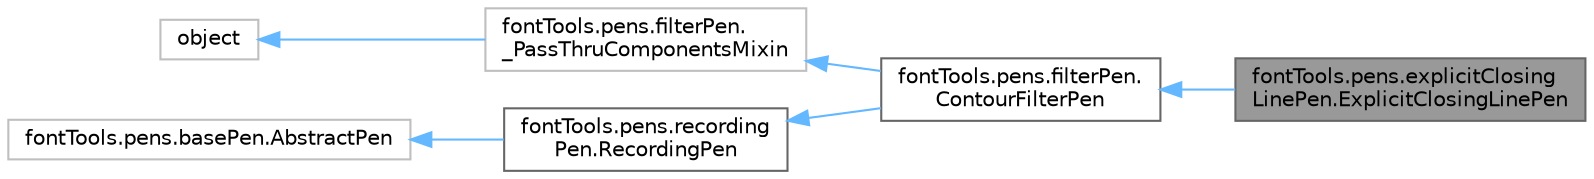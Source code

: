 digraph "fontTools.pens.explicitClosingLinePen.ExplicitClosingLinePen"
{
 // LATEX_PDF_SIZE
  bgcolor="transparent";
  edge [fontname=Helvetica,fontsize=10,labelfontname=Helvetica,labelfontsize=10];
  node [fontname=Helvetica,fontsize=10,shape=box,height=0.2,width=0.4];
  rankdir="LR";
  Node1 [id="Node000001",label="fontTools.pens.explicitClosing\lLinePen.ExplicitClosingLinePen",height=0.2,width=0.4,color="gray40", fillcolor="grey60", style="filled", fontcolor="black",tooltip=" "];
  Node2 -> Node1 [id="edge1_Node000001_Node000002",dir="back",color="steelblue1",style="solid",tooltip=" "];
  Node2 [id="Node000002",label="fontTools.pens.filterPen.\lContourFilterPen",height=0.2,width=0.4,color="gray40", fillcolor="white", style="filled",URL="$d6/db0/classfontTools_1_1pens_1_1filterPen_1_1ContourFilterPen.html",tooltip=" "];
  Node3 -> Node2 [id="edge2_Node000002_Node000003",dir="back",color="steelblue1",style="solid",tooltip=" "];
  Node3 [id="Node000003",label="fontTools.pens.filterPen.\l_PassThruComponentsMixin",height=0.2,width=0.4,color="grey75", fillcolor="white", style="filled",URL="$d6/dcf/classfontTools_1_1pens_1_1filterPen_1_1__PassThruComponentsMixin.html",tooltip=" "];
  Node4 -> Node3 [id="edge3_Node000003_Node000004",dir="back",color="steelblue1",style="solid",tooltip=" "];
  Node4 [id="Node000004",label="object",height=0.2,width=0.4,color="grey75", fillcolor="white", style="filled",tooltip=" "];
  Node5 -> Node2 [id="edge4_Node000002_Node000005",dir="back",color="steelblue1",style="solid",tooltip=" "];
  Node5 [id="Node000005",label="fontTools.pens.recording\lPen.RecordingPen",height=0.2,width=0.4,color="gray40", fillcolor="white", style="filled",URL="$d6/d45/classfontTools_1_1pens_1_1recordingPen_1_1RecordingPen.html",tooltip=" "];
  Node6 -> Node5 [id="edge5_Node000005_Node000006",dir="back",color="steelblue1",style="solid",tooltip=" "];
  Node6 [id="Node000006",label="fontTools.pens.basePen.AbstractPen",height=0.2,width=0.4,color="grey75", fillcolor="white", style="filled",URL="$d4/d8e/classfontTools_1_1pens_1_1basePen_1_1AbstractPen.html",tooltip=" "];
}
